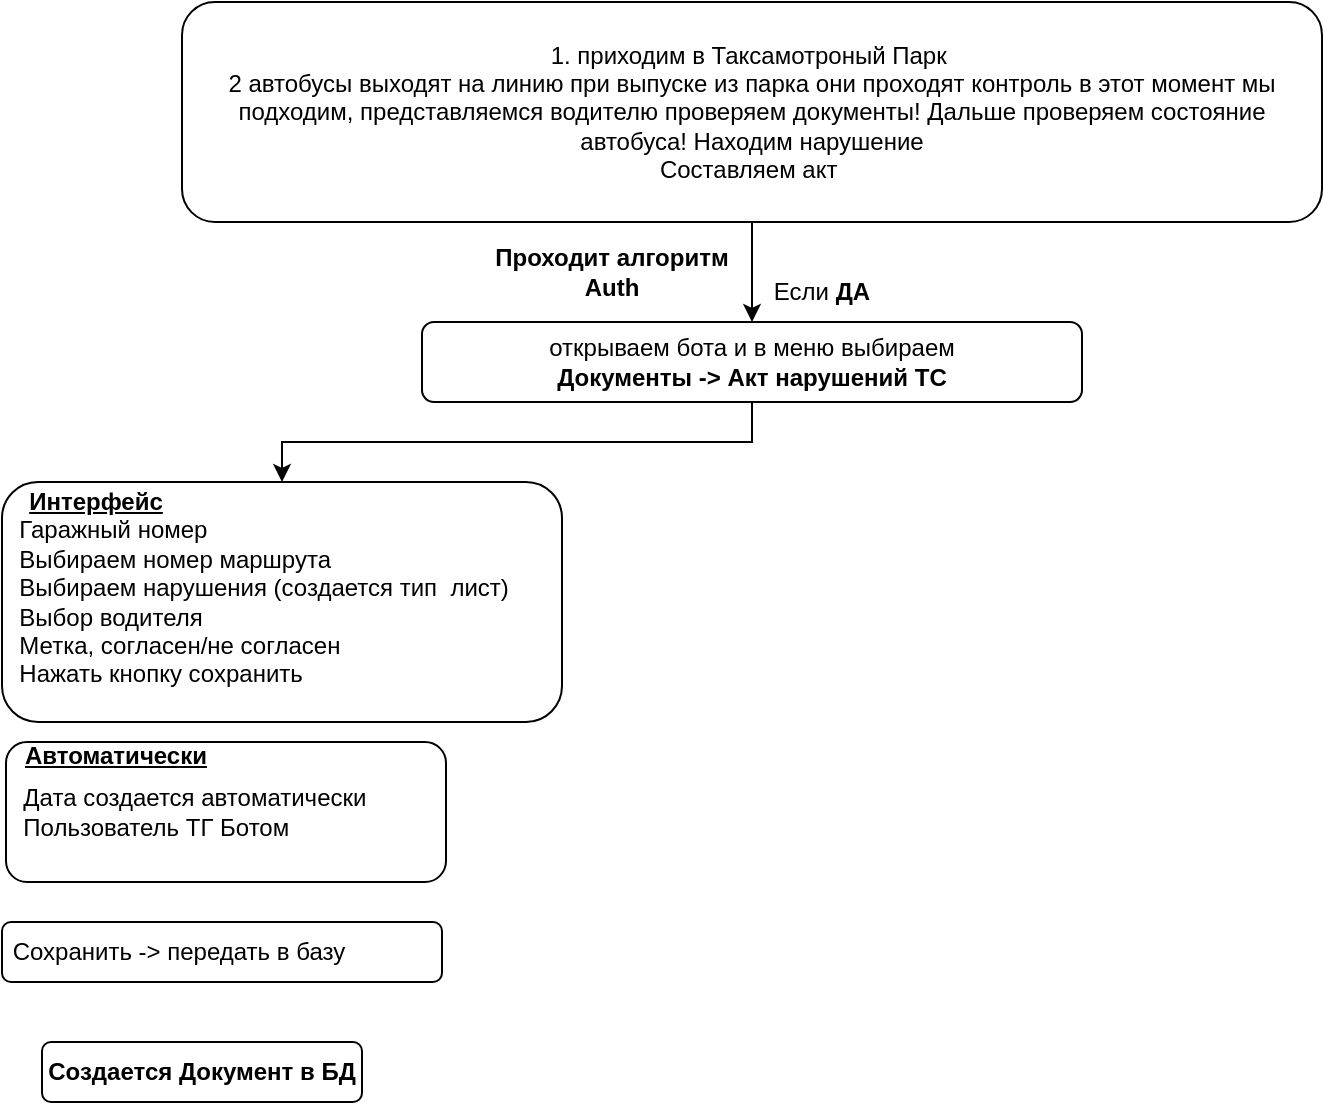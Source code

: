 <mxfile version="22.0.8" type="github">
  <diagram name="Страница — 1" id="SPHt7ZytzHKo-IP5oX0M">
    <mxGraphModel dx="697" dy="472" grid="1" gridSize="10" guides="1" tooltips="1" connect="1" arrows="1" fold="1" page="1" pageScale="1" pageWidth="827" pageHeight="1169" math="0" shadow="0">
      <root>
        <mxCell id="0" />
        <mxCell id="1" parent="0" />
        <mxCell id="XXswtY91_qXGHENN87gQ-3" value="" style="edgeStyle=orthogonalEdgeStyle;rounded=0;orthogonalLoop=1;jettySize=auto;html=1;" edge="1" parent="1" source="XXswtY91_qXGHENN87gQ-1" target="XXswtY91_qXGHENN87gQ-2">
          <mxGeometry relative="1" as="geometry" />
        </mxCell>
        <mxCell id="XXswtY91_qXGHENN87gQ-1" value="&lt;div&gt;1. приходим в Таксамотроный Парк&amp;nbsp;&lt;/div&gt;&lt;div&gt;2 автобусы выходят на линию при выпуске из парка они проходят контроль в этот момент мы подходим, представляемся водителю проверяем документы! Дальше проверяем состояние автобуса! Находим нарушение&lt;/div&gt;&lt;div&gt;Составляем акт&amp;nbsp;&lt;/div&gt;" style="rounded=1;whiteSpace=wrap;html=1;" vertex="1" parent="1">
          <mxGeometry x="140" y="10" width="570" height="110" as="geometry" />
        </mxCell>
        <mxCell id="XXswtY91_qXGHENN87gQ-29" value="" style="edgeStyle=orthogonalEdgeStyle;rounded=0;orthogonalLoop=1;jettySize=auto;html=1;entryX=0.5;entryY=0;entryDx=0;entryDy=0;" edge="1" parent="1" source="XXswtY91_qXGHENN87gQ-2" target="XXswtY91_qXGHENN87gQ-17">
          <mxGeometry relative="1" as="geometry">
            <mxPoint x="75" y="190" as="targetPoint" />
          </mxGeometry>
        </mxCell>
        <mxCell id="XXswtY91_qXGHENN87gQ-2" value="открываем бота и в меню выбираем&lt;br&gt;&lt;b&gt;Документы -&amp;gt; Акт нарушений ТС&lt;/b&gt;" style="whiteSpace=wrap;html=1;rounded=1;" vertex="1" parent="1">
          <mxGeometry x="260" y="170" width="330" height="40" as="geometry" />
        </mxCell>
        <mxCell id="XXswtY91_qXGHENN87gQ-5" value="&lt;b&gt;Проходит алгоритм Auth&lt;/b&gt;" style="text;html=1;strokeColor=none;fillColor=none;align=center;verticalAlign=middle;whiteSpace=wrap;rounded=0;" vertex="1" parent="1">
          <mxGeometry x="290" y="130" width="130" height="30" as="geometry" />
        </mxCell>
        <mxCell id="XXswtY91_qXGHENN87gQ-6" value="Если &lt;b&gt;ДА&lt;/b&gt;" style="text;html=1;strokeColor=none;fillColor=none;align=center;verticalAlign=middle;whiteSpace=wrap;rounded=0;" vertex="1" parent="1">
          <mxGeometry x="430" y="140" width="60" height="30" as="geometry" />
        </mxCell>
        <mxCell id="XXswtY91_qXGHENN87gQ-13" value="&lt;b&gt;Создается Документ в БД&lt;/b&gt;" style="whiteSpace=wrap;html=1;rounded=1;" vertex="1" parent="1">
          <mxGeometry x="70" y="530" width="160" height="30" as="geometry" />
        </mxCell>
        <mxCell id="XXswtY91_qXGHENN87gQ-15" value="&amp;nbsp; Дата создается автоматически&lt;br&gt;&lt;div style=&quot;&quot;&gt;&lt;span style=&quot;background-color: initial;&quot;&gt;&amp;nbsp; Пользователь ТГ Ботом&lt;/span&gt;&lt;/div&gt;" style="whiteSpace=wrap;html=1;rounded=1;align=left;" vertex="1" parent="1">
          <mxGeometry x="52" y="380" width="220" height="70" as="geometry" />
        </mxCell>
        <mxCell id="XXswtY91_qXGHENN87gQ-17" value="&amp;nbsp; Гаражный номер&lt;br&gt;&amp;nbsp; Выбираем номер маршрута&lt;br&gt;&amp;nbsp; Выбираем нарушения (создается тип&amp;nbsp; лист)&lt;br&gt;&amp;nbsp; Выбор водителя&lt;br&gt;&amp;nbsp; Метка, согласен/не согласен&lt;br&gt;&amp;nbsp; Нажать кнопку сохранить" style="whiteSpace=wrap;html=1;rounded=1;align=left;" vertex="1" parent="1">
          <mxGeometry x="50" y="250" width="280" height="120" as="geometry" />
        </mxCell>
        <mxCell id="XXswtY91_qXGHENN87gQ-19" value="&lt;b&gt;&lt;u&gt;Интерфейс&lt;/u&gt;&lt;/b&gt;" style="text;html=1;strokeColor=none;fillColor=none;align=center;verticalAlign=middle;whiteSpace=wrap;rounded=0;" vertex="1" parent="1">
          <mxGeometry x="57" y="245" width="80" height="30" as="geometry" />
        </mxCell>
        <mxCell id="XXswtY91_qXGHENN87gQ-22" value="&amp;nbsp;Сохранить -&amp;gt; передать в базу" style="whiteSpace=wrap;html=1;align=left;rounded=1;" vertex="1" parent="1">
          <mxGeometry x="50" y="470" width="220" height="30" as="geometry" />
        </mxCell>
        <mxCell id="XXswtY91_qXGHENN87gQ-34" value="&lt;b&gt;&lt;u&gt;Автоматически&lt;/u&gt;&lt;/b&gt;" style="text;html=1;strokeColor=none;fillColor=none;align=center;verticalAlign=middle;whiteSpace=wrap;rounded=0;" vertex="1" parent="1">
          <mxGeometry x="52" y="372" width="110" height="30" as="geometry" />
        </mxCell>
      </root>
    </mxGraphModel>
  </diagram>
</mxfile>
